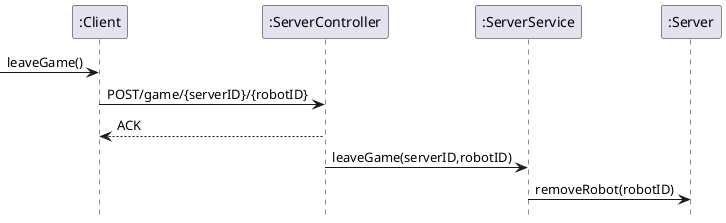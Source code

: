 @startuml
'https://plantuml.com/sequence-diagram

hide footbox

Participant ":Client" as client
Participant ":ServerController" as server
Participant ":ServerService" as service
participant ":Server" as game

-> client : leaveGame()
client -> server : POST/game/{serverID}/{robotID}
client <-- server : ACK
server -> service : leaveGame(serverID,robotID)
service -> game : removeRobot(robotID)

@enduml